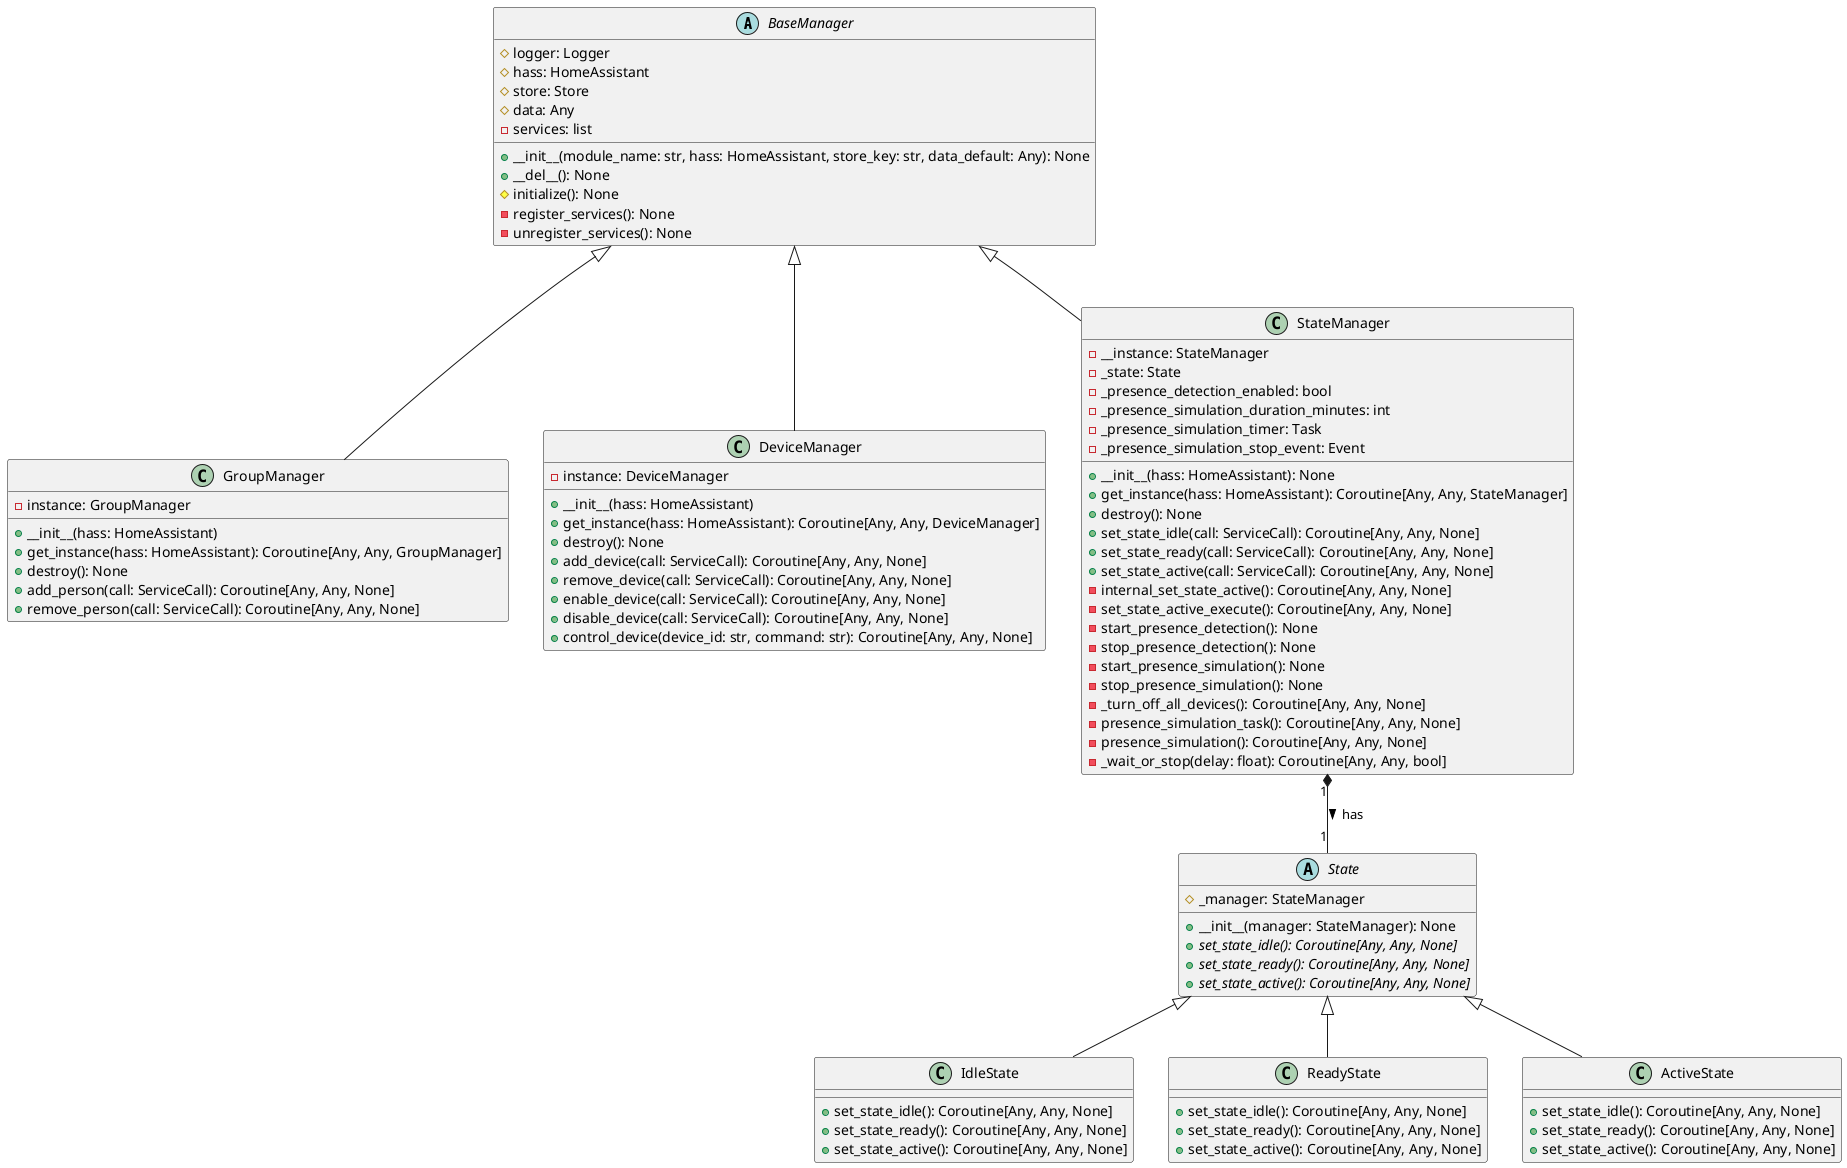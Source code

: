 @startuml
abstract class BaseManager {
    # logger: Logger
    # hass: HomeAssistant
    # store: Store
    # data: Any
    - services: list
    + __init__(module_name: str, hass: HomeAssistant, store_key: str, data_default: Any): None
    + __del__(): None
    # initialize(): None
    - register_services(): None
    - unregister_services(): None
}

class GroupManager {
    - instance: GroupManager
    + __init__(hass: HomeAssistant)
    + get_instance(hass: HomeAssistant): Coroutine[Any, Any, GroupManager]
    + destroy(): None
    + add_person(call: ServiceCall): Coroutine[Any, Any, None]
    + remove_person(call: ServiceCall): Coroutine[Any, Any, None]
}
BaseManager <|-- GroupManager

class DeviceManager {
    - instance: DeviceManager
    + __init__(hass: HomeAssistant)
    + get_instance(hass: HomeAssistant): Coroutine[Any, Any, DeviceManager]
    + destroy(): None
    + add_device(call: ServiceCall): Coroutine[Any, Any, None]
    + remove_device(call: ServiceCall): Coroutine[Any, Any, None]
    + enable_device(call: ServiceCall): Coroutine[Any, Any, None]
    + disable_device(call: ServiceCall): Coroutine[Any, Any, None]
    + control_device(device_id: str, command: str): Coroutine[Any, Any, None]
}
BaseManager <|-- DeviceManager

class StateManager {
    - __instance: StateManager
    - _state: State
    - _presence_detection_enabled: bool
    - _presence_simulation_duration_minutes: int
    - _presence_simulation_timer: Task
    - _presence_simulation_stop_event: Event
    + __init__(hass: HomeAssistant): None
    + get_instance(hass: HomeAssistant): Coroutine[Any, Any, StateManager]
    + destroy(): None
    + set_state_idle(call: ServiceCall): Coroutine[Any, Any, None]
    + set_state_ready(call: ServiceCall): Coroutine[Any, Any, None]
    + set_state_active(call: ServiceCall): Coroutine[Any, Any, None]
    - internal_set_state_active(): Coroutine[Any, Any, None]
    - set_state_active_execute(): Coroutine[Any, Any, None]
    - start_presence_detection(): None
    - stop_presence_detection(): None
    - start_presence_simulation(): None
    - stop_presence_simulation(): None
    - _turn_off_all_devices(): Coroutine[Any, Any, None]
    - presence_simulation_task(): Coroutine[Any, Any, None]
    - presence_simulation(): Coroutine[Any, Any, None]
    - _wait_or_stop(delay: float): Coroutine[Any, Any, bool]
}
BaseManager <|-- StateManager
StateManager "1" *-- "1" State : has >

abstract class State {
    # _manager: StateManager
    + __init__(manager: StateManager): None
    + {abstract} set_state_idle(): Coroutine[Any, Any, None]
    + {abstract} set_state_ready(): Coroutine[Any, Any, None]
    + {abstract} set_state_active(): Coroutine[Any, Any, None]
}

class IdleState {
    + set_state_idle(): Coroutine[Any, Any, None]
    + set_state_ready(): Coroutine[Any, Any, None]
    + set_state_active(): Coroutine[Any, Any, None]
}
State <|-- IdleState

class ReadyState {
    + set_state_idle(): Coroutine[Any, Any, None]
    + set_state_ready(): Coroutine[Any, Any, None]
    + set_state_active(): Coroutine[Any, Any, None]
}
State <|-- ReadyState

class ActiveState {
    + set_state_idle(): Coroutine[Any, Any, None]
    + set_state_ready(): Coroutine[Any, Any, None]
    + set_state_active(): Coroutine[Any, Any, None]
}
State <|-- ActiveState

@enduml
